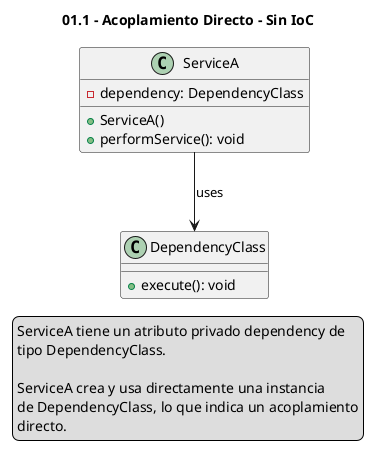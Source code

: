 @startuml

title 01.1 - Acoplamiento Directo - Sin IoC

legend left
ServiceA tiene un atributo privado dependency de
tipo DependencyClass.

ServiceA crea y usa directamente una instancia
de DependencyClass, lo que indica un acoplamiento
directo.
end legend

class ServiceA {
    - dependency: DependencyClass
    + ServiceA()
    + performService(): void
}

class DependencyClass {
    + execute(): void
}

ServiceA --> DependencyClass : uses

@enduml

ServiceA tiene un atributo privado dependency de tipo DependencyClass.
ServiceA crea y usa directamente una instancia de DependencyClass, lo que indica un acoplamiento directo.